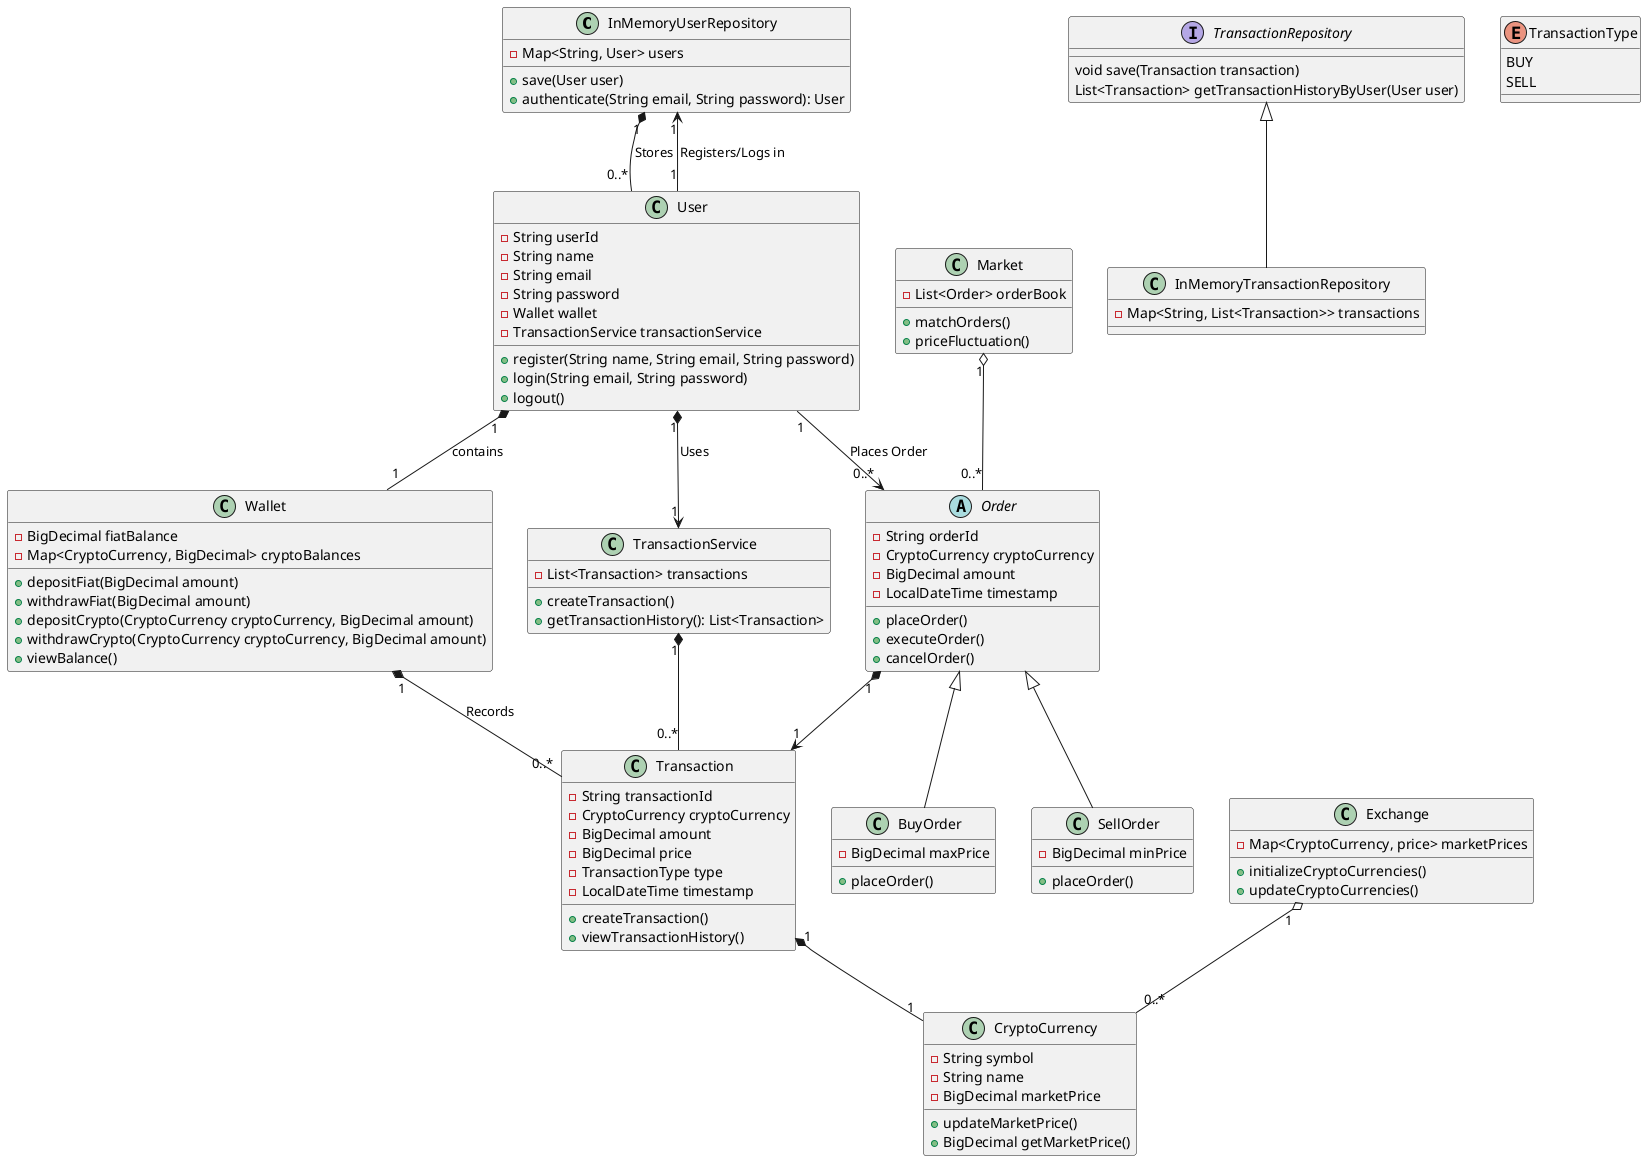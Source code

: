 @startuml

class InMemoryUserRepository {
  -Map<String, User> users
  +save(User user)
  +authenticate(String email, String password): User
}

class User {
-String userId
-String name
-String email
-String password
-Wallet wallet
-TransactionService transactionService
+register(String name, String email, String password)
+login(String email, String password)
+logout()
}


class Wallet {
-BigDecimal fiatBalance
-Map<CryptoCurrency, BigDecimal> cryptoBalances
+depositFiat(BigDecimal amount)
+withdrawFiat(BigDecimal amount)
+depositCrypto(CryptoCurrency cryptoCurrency, BigDecimal amount)
+withdrawCrypto(CryptoCurrency cryptoCurrency, BigDecimal amount)
+viewBalance()
}

interface TransactionRepository {
void save(Transaction transaction)
List<Transaction> getTransactionHistoryByUser(User user)
}

class InMemoryTransactionRepository {
  -Map<String, List<Transaction>> transactions
}

class Transaction {
-String transactionId
-CryptoCurrency cryptoCurrency
-BigDecimal amount
-BigDecimal price
-TransactionType type
-LocalDateTime timestamp
+createTransaction()
+viewTransactionHistory()
}

class TransactionService {
  -List<Transaction> transactions
  +createTransaction()
  +getTransactionHistory(): List<Transaction>
}


class CryptoCurrency {
-String symbol
-String name
-BigDecimal marketPrice
+updateMarketPrice()
+BigDecimal getMarketPrice()
}



abstract class Order {
-String orderId
-CryptoCurrency cryptoCurrency
-BigDecimal amount
-LocalDateTime timestamp
+placeOrder()
+executeOrder()
+cancelOrder()
}

class BuyOrder {
-BigDecimal maxPrice
+placeOrder()
}

class SellOrder{
-BigDecimal minPrice
+placeOrder()
}

class Market{
-List<Order> orderBook
+matchOrders()
+priceFluctuation()
}

class Exchange{
-Map<CryptoCurrency, price> marketPrices
+initializeCryptoCurrencies()
+updateCryptoCurrencies()
}


enum TransactionType {
BUY
SELL
}

User "1" *-- "1" Wallet : contains
User "1" --> "0..*" Order : Places Order
TransactionRepository <|-- InMemoryTransactionRepository
User "1" *--> "1" TransactionService : Uses
InMemoryUserRepository "1" *-- "0..*" User : Stores
User "1" --> "1" InMemoryUserRepository : Registers/Logs in
TransactionService "1" *-- "0..*" Transaction
Transaction "1" *-- "1" CryptoCurrency
Order <|-- BuyOrder
Order <|-- SellOrder
Order "1" *--> "1" Transaction
Market "1" o-- "0..*" Order
Exchange "1" o-- "0..*" CryptoCurrency
Wallet "1" *-- "0..*" Transaction : Records

@enduml
